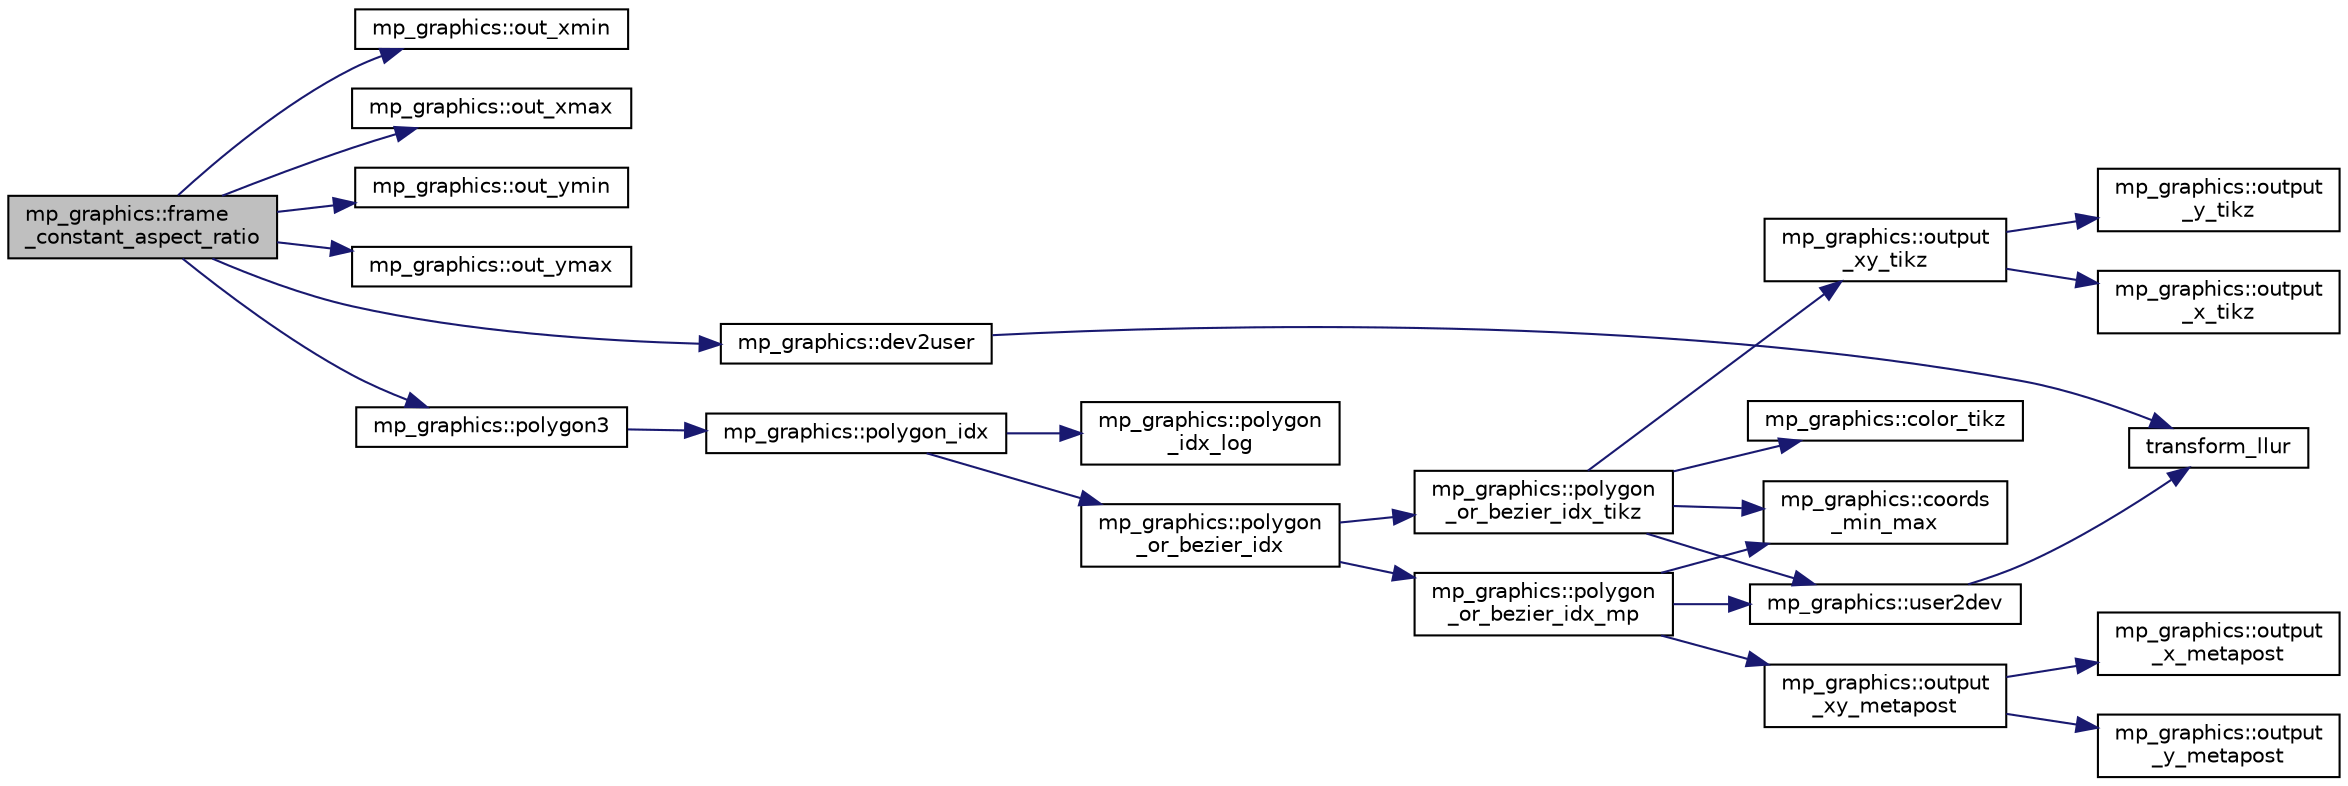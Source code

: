 digraph "mp_graphics::frame_constant_aspect_ratio"
{
  edge [fontname="Helvetica",fontsize="10",labelfontname="Helvetica",labelfontsize="10"];
  node [fontname="Helvetica",fontsize="10",shape=record];
  rankdir="LR";
  Node2950 [label="mp_graphics::frame\l_constant_aspect_ratio",height=0.2,width=0.4,color="black", fillcolor="grey75", style="filled", fontcolor="black"];
  Node2950 -> Node2951 [color="midnightblue",fontsize="10",style="solid",fontname="Helvetica"];
  Node2951 [label="mp_graphics::out_xmin",height=0.2,width=0.4,color="black", fillcolor="white", style="filled",URL="$da/d2c/classmp__graphics.html#a565bfb3987a4e246e3fd61d15c714ee7"];
  Node2950 -> Node2952 [color="midnightblue",fontsize="10",style="solid",fontname="Helvetica"];
  Node2952 [label="mp_graphics::out_xmax",height=0.2,width=0.4,color="black", fillcolor="white", style="filled",URL="$da/d2c/classmp__graphics.html#af0f66267f65077db72afeb0ce0b8df31"];
  Node2950 -> Node2953 [color="midnightblue",fontsize="10",style="solid",fontname="Helvetica"];
  Node2953 [label="mp_graphics::out_ymin",height=0.2,width=0.4,color="black", fillcolor="white", style="filled",URL="$da/d2c/classmp__graphics.html#a01d97c3ec8360a3c2244aa895e2b9c9e"];
  Node2950 -> Node2954 [color="midnightblue",fontsize="10",style="solid",fontname="Helvetica"];
  Node2954 [label="mp_graphics::out_ymax",height=0.2,width=0.4,color="black", fillcolor="white", style="filled",URL="$da/d2c/classmp__graphics.html#a16d4b00f27d431c20c08840b6043cc7f"];
  Node2950 -> Node2955 [color="midnightblue",fontsize="10",style="solid",fontname="Helvetica"];
  Node2955 [label="mp_graphics::dev2user",height=0.2,width=0.4,color="black", fillcolor="white", style="filled",URL="$da/d2c/classmp__graphics.html#ad2f2f2f85200867d9ab52d1660e79bf1"];
  Node2955 -> Node2956 [color="midnightblue",fontsize="10",style="solid",fontname="Helvetica"];
  Node2956 [label="transform_llur",height=0.2,width=0.4,color="black", fillcolor="white", style="filled",URL="$d9/d29/draw_8_c.html#af38b139f64e19404b9a944c7188d4aff"];
  Node2950 -> Node2957 [color="midnightblue",fontsize="10",style="solid",fontname="Helvetica"];
  Node2957 [label="mp_graphics::polygon3",height=0.2,width=0.4,color="black", fillcolor="white", style="filled",URL="$da/d2c/classmp__graphics.html#a3684948a4acc33c084d0a613ff065575"];
  Node2957 -> Node2958 [color="midnightblue",fontsize="10",style="solid",fontname="Helvetica"];
  Node2958 [label="mp_graphics::polygon_idx",height=0.2,width=0.4,color="black", fillcolor="white", style="filled",URL="$da/d2c/classmp__graphics.html#a60729a478cad572ccb9df00b0f5988df"];
  Node2958 -> Node2959 [color="midnightblue",fontsize="10",style="solid",fontname="Helvetica"];
  Node2959 [label="mp_graphics::polygon\l_idx_log",height=0.2,width=0.4,color="black", fillcolor="white", style="filled",URL="$da/d2c/classmp__graphics.html#aef990b1a5e84f4781ff613ce48fafe83"];
  Node2958 -> Node2960 [color="midnightblue",fontsize="10",style="solid",fontname="Helvetica"];
  Node2960 [label="mp_graphics::polygon\l_or_bezier_idx",height=0.2,width=0.4,color="black", fillcolor="white", style="filled",URL="$da/d2c/classmp__graphics.html#ac67f20507b7b4f592e9ed90aaa1f472a"];
  Node2960 -> Node2961 [color="midnightblue",fontsize="10",style="solid",fontname="Helvetica"];
  Node2961 [label="mp_graphics::polygon\l_or_bezier_idx_mp",height=0.2,width=0.4,color="black", fillcolor="white", style="filled",URL="$da/d2c/classmp__graphics.html#ac1c736f6c02abd6df696eb949c3513ac"];
  Node2961 -> Node2962 [color="midnightblue",fontsize="10",style="solid",fontname="Helvetica"];
  Node2962 [label="mp_graphics::coords\l_min_max",height=0.2,width=0.4,color="black", fillcolor="white", style="filled",URL="$da/d2c/classmp__graphics.html#afa0af74da2afd1d00b2eeb5e25b4f596"];
  Node2961 -> Node2963 [color="midnightblue",fontsize="10",style="solid",fontname="Helvetica"];
  Node2963 [label="mp_graphics::user2dev",height=0.2,width=0.4,color="black", fillcolor="white", style="filled",URL="$da/d2c/classmp__graphics.html#af087f5f4b08c72f67f5e35cc312070fb"];
  Node2963 -> Node2956 [color="midnightblue",fontsize="10",style="solid",fontname="Helvetica"];
  Node2961 -> Node2964 [color="midnightblue",fontsize="10",style="solid",fontname="Helvetica"];
  Node2964 [label="mp_graphics::output\l_xy_metapost",height=0.2,width=0.4,color="black", fillcolor="white", style="filled",URL="$da/d2c/classmp__graphics.html#a564e7d2700489eed72ea865b3acc14db"];
  Node2964 -> Node2965 [color="midnightblue",fontsize="10",style="solid",fontname="Helvetica"];
  Node2965 [label="mp_graphics::output\l_x_metapost",height=0.2,width=0.4,color="black", fillcolor="white", style="filled",URL="$da/d2c/classmp__graphics.html#aee38beb59e940946cbb575cde90b9cfe"];
  Node2964 -> Node2966 [color="midnightblue",fontsize="10",style="solid",fontname="Helvetica"];
  Node2966 [label="mp_graphics::output\l_y_metapost",height=0.2,width=0.4,color="black", fillcolor="white", style="filled",URL="$da/d2c/classmp__graphics.html#a41c9d8463dc57fa97bb9a1e0577980b6"];
  Node2960 -> Node2967 [color="midnightblue",fontsize="10",style="solid",fontname="Helvetica"];
  Node2967 [label="mp_graphics::polygon\l_or_bezier_idx_tikz",height=0.2,width=0.4,color="black", fillcolor="white", style="filled",URL="$da/d2c/classmp__graphics.html#ae266ecef91f4cd8a6fd4054b17354370"];
  Node2967 -> Node2968 [color="midnightblue",fontsize="10",style="solid",fontname="Helvetica"];
  Node2968 [label="mp_graphics::color_tikz",height=0.2,width=0.4,color="black", fillcolor="white", style="filled",URL="$da/d2c/classmp__graphics.html#a55d0835caab08eaf3e409096bbb91d63"];
  Node2967 -> Node2962 [color="midnightblue",fontsize="10",style="solid",fontname="Helvetica"];
  Node2967 -> Node2963 [color="midnightblue",fontsize="10",style="solid",fontname="Helvetica"];
  Node2967 -> Node2969 [color="midnightblue",fontsize="10",style="solid",fontname="Helvetica"];
  Node2969 [label="mp_graphics::output\l_xy_tikz",height=0.2,width=0.4,color="black", fillcolor="white", style="filled",URL="$da/d2c/classmp__graphics.html#a640800bc67fec9ed441b27c71461e9c6"];
  Node2969 -> Node2970 [color="midnightblue",fontsize="10",style="solid",fontname="Helvetica"];
  Node2970 [label="mp_graphics::output\l_x_tikz",height=0.2,width=0.4,color="black", fillcolor="white", style="filled",URL="$da/d2c/classmp__graphics.html#a311d4fb1c32d1eb0faeee055bb8badee"];
  Node2969 -> Node2971 [color="midnightblue",fontsize="10",style="solid",fontname="Helvetica"];
  Node2971 [label="mp_graphics::output\l_y_tikz",height=0.2,width=0.4,color="black", fillcolor="white", style="filled",URL="$da/d2c/classmp__graphics.html#a0d6bddb89b4c58c82aa124dd003dda08"];
}
